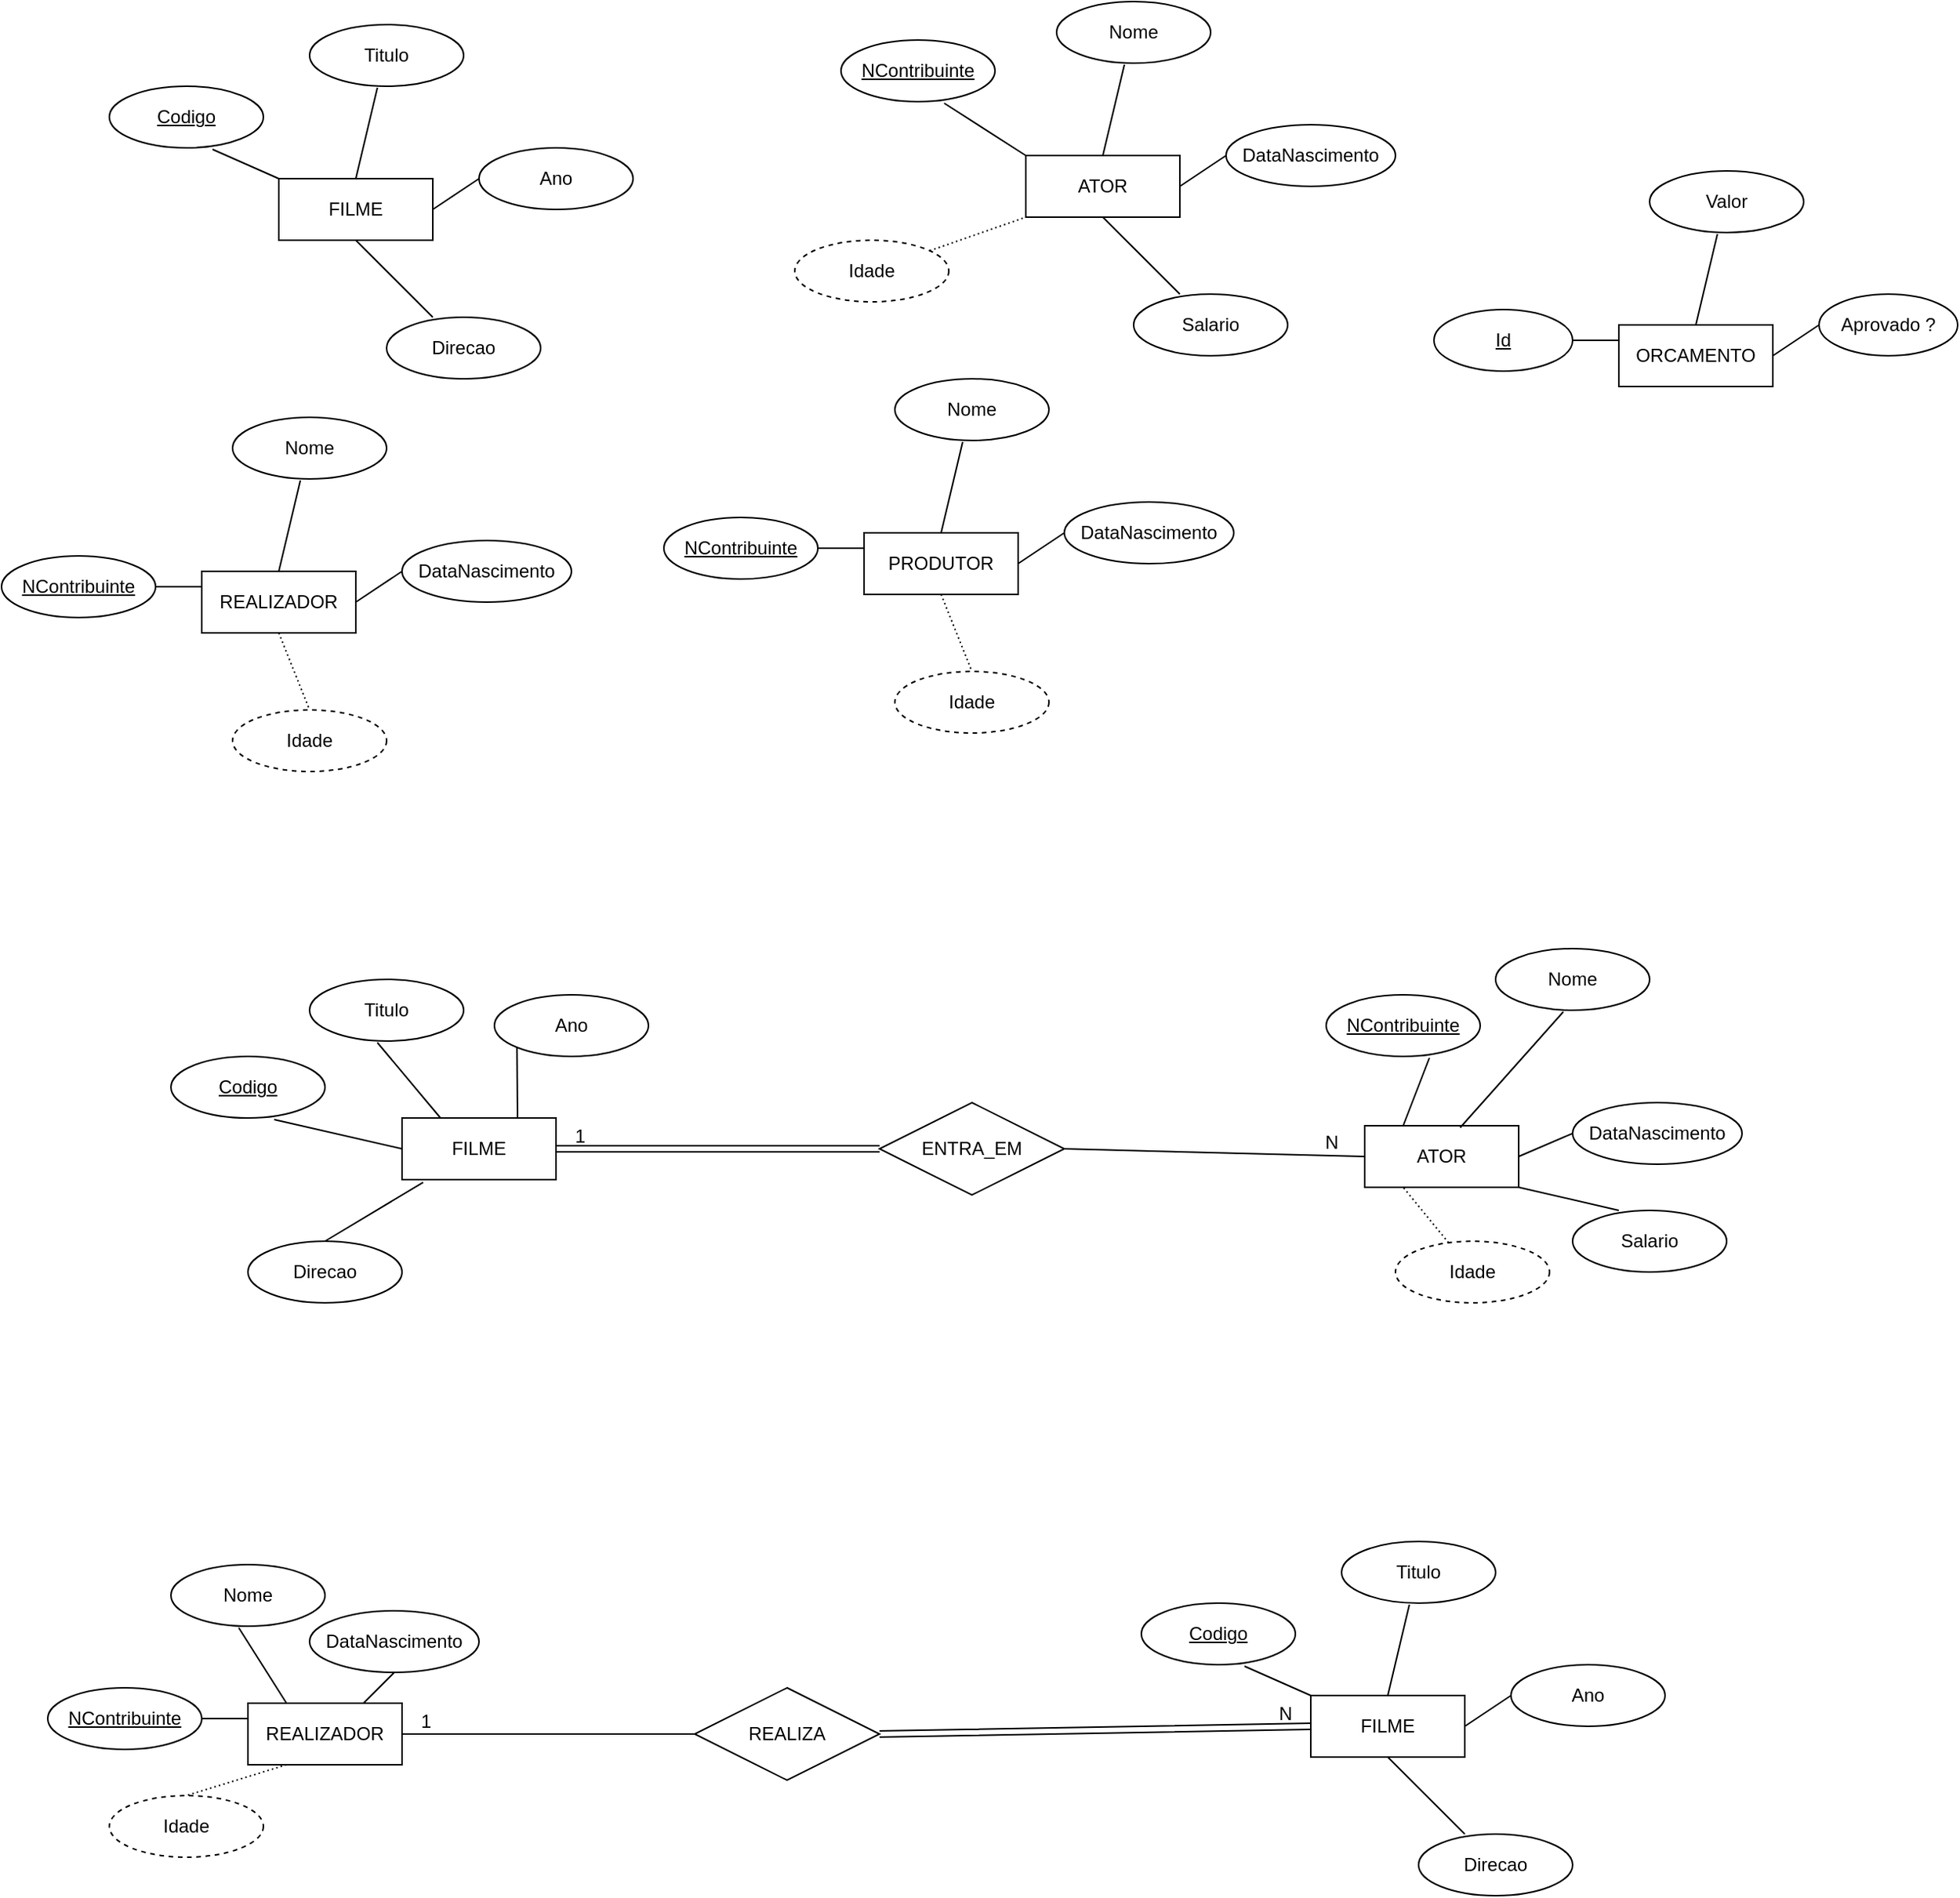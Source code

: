 <mxfile version="24.7.17">
  <diagram name="Página-1" id="Zy3ypAEwutqIXNviKDJ9">
    <mxGraphModel dx="1381" dy="853" grid="1" gridSize="10" guides="1" tooltips="1" connect="1" arrows="1" fold="1" page="1" pageScale="1" pageWidth="2339" pageHeight="3300" math="0" shadow="0">
      <root>
        <mxCell id="0" />
        <mxCell id="1" parent="0" />
        <mxCell id="h9_s0LnQ5q5esMZgo8oQ-1" value="FILME" style="whiteSpace=wrap;html=1;align=center;" vertex="1" parent="1">
          <mxGeometry x="190" y="120" width="100" height="40" as="geometry" />
        </mxCell>
        <mxCell id="h9_s0LnQ5q5esMZgo8oQ-2" value="Titulo" style="ellipse;whiteSpace=wrap;html=1;align=center;" vertex="1" parent="1">
          <mxGeometry x="210" y="20" width="100" height="40" as="geometry" />
        </mxCell>
        <mxCell id="h9_s0LnQ5q5esMZgo8oQ-3" value="Ano" style="ellipse;whiteSpace=wrap;html=1;align=center;" vertex="1" parent="1">
          <mxGeometry x="320" y="100" width="100" height="40" as="geometry" />
        </mxCell>
        <mxCell id="h9_s0LnQ5q5esMZgo8oQ-4" value="Direcao" style="ellipse;whiteSpace=wrap;html=1;align=center;" vertex="1" parent="1">
          <mxGeometry x="260" y="210" width="100" height="40" as="geometry" />
        </mxCell>
        <mxCell id="h9_s0LnQ5q5esMZgo8oQ-5" value="Codigo" style="ellipse;whiteSpace=wrap;html=1;align=center;fontStyle=4;" vertex="1" parent="1">
          <mxGeometry x="80" y="60" width="100" height="40" as="geometry" />
        </mxCell>
        <mxCell id="h9_s0LnQ5q5esMZgo8oQ-6" value="" style="endArrow=none;html=1;rounded=0;exitX=0.67;exitY=1.025;exitDx=0;exitDy=0;exitPerimeter=0;entryX=0;entryY=0;entryDx=0;entryDy=0;" edge="1" parent="1" source="h9_s0LnQ5q5esMZgo8oQ-5" target="h9_s0LnQ5q5esMZgo8oQ-1">
          <mxGeometry relative="1" as="geometry">
            <mxPoint x="160" y="140" as="sourcePoint" />
            <mxPoint x="320" y="140" as="targetPoint" />
          </mxGeometry>
        </mxCell>
        <mxCell id="h9_s0LnQ5q5esMZgo8oQ-7" value="" style="endArrow=none;html=1;rounded=0;exitX=0.5;exitY=0;exitDx=0;exitDy=0;entryX=0.44;entryY=1.025;entryDx=0;entryDy=0;entryPerimeter=0;" edge="1" parent="1" source="h9_s0LnQ5q5esMZgo8oQ-1" target="h9_s0LnQ5q5esMZgo8oQ-2">
          <mxGeometry relative="1" as="geometry">
            <mxPoint x="127" y="91" as="sourcePoint" />
            <mxPoint x="200" y="130" as="targetPoint" />
          </mxGeometry>
        </mxCell>
        <mxCell id="h9_s0LnQ5q5esMZgo8oQ-8" value="" style="endArrow=none;html=1;rounded=0;exitX=1;exitY=0.5;exitDx=0;exitDy=0;entryX=0;entryY=0.5;entryDx=0;entryDy=0;" edge="1" parent="1" source="h9_s0LnQ5q5esMZgo8oQ-1" target="h9_s0LnQ5q5esMZgo8oQ-3">
          <mxGeometry relative="1" as="geometry">
            <mxPoint x="137" y="101" as="sourcePoint" />
            <mxPoint x="210" y="140" as="targetPoint" />
          </mxGeometry>
        </mxCell>
        <mxCell id="h9_s0LnQ5q5esMZgo8oQ-9" value="" style="endArrow=none;html=1;rounded=0;exitX=0.5;exitY=1;exitDx=0;exitDy=0;entryX=0.3;entryY=0;entryDx=0;entryDy=0;entryPerimeter=0;" edge="1" parent="1" source="h9_s0LnQ5q5esMZgo8oQ-1" target="h9_s0LnQ5q5esMZgo8oQ-4">
          <mxGeometry relative="1" as="geometry">
            <mxPoint x="147" y="111" as="sourcePoint" />
            <mxPoint x="220" y="150" as="targetPoint" />
          </mxGeometry>
        </mxCell>
        <mxCell id="h9_s0LnQ5q5esMZgo8oQ-10" value="ATOR" style="whiteSpace=wrap;html=1;align=center;" vertex="1" parent="1">
          <mxGeometry x="675" y="105" width="100" height="40" as="geometry" />
        </mxCell>
        <mxCell id="h9_s0LnQ5q5esMZgo8oQ-11" value="Nome" style="ellipse;whiteSpace=wrap;html=1;align=center;" vertex="1" parent="1">
          <mxGeometry x="695" y="5" width="100" height="40" as="geometry" />
        </mxCell>
        <mxCell id="h9_s0LnQ5q5esMZgo8oQ-12" value="DataNascimento" style="ellipse;whiteSpace=wrap;html=1;align=center;" vertex="1" parent="1">
          <mxGeometry x="805" y="85" width="110" height="40" as="geometry" />
        </mxCell>
        <mxCell id="h9_s0LnQ5q5esMZgo8oQ-13" value="Salario" style="ellipse;whiteSpace=wrap;html=1;align=center;" vertex="1" parent="1">
          <mxGeometry x="745" y="195" width="100" height="40" as="geometry" />
        </mxCell>
        <mxCell id="h9_s0LnQ5q5esMZgo8oQ-14" value="NContribuinte" style="ellipse;whiteSpace=wrap;html=1;align=center;fontStyle=4;" vertex="1" parent="1">
          <mxGeometry x="555" y="30" width="100" height="40" as="geometry" />
        </mxCell>
        <mxCell id="h9_s0LnQ5q5esMZgo8oQ-15" value="" style="endArrow=none;html=1;rounded=0;exitX=0.67;exitY=1.025;exitDx=0;exitDy=0;exitPerimeter=0;entryX=0;entryY=0;entryDx=0;entryDy=0;" edge="1" parent="1" source="h9_s0LnQ5q5esMZgo8oQ-14" target="h9_s0LnQ5q5esMZgo8oQ-10">
          <mxGeometry relative="1" as="geometry">
            <mxPoint x="645" y="125" as="sourcePoint" />
            <mxPoint x="805" y="125" as="targetPoint" />
          </mxGeometry>
        </mxCell>
        <mxCell id="h9_s0LnQ5q5esMZgo8oQ-16" value="" style="endArrow=none;html=1;rounded=0;exitX=0.5;exitY=0;exitDx=0;exitDy=0;entryX=0.44;entryY=1.025;entryDx=0;entryDy=0;entryPerimeter=0;" edge="1" parent="1" source="h9_s0LnQ5q5esMZgo8oQ-10" target="h9_s0LnQ5q5esMZgo8oQ-11">
          <mxGeometry relative="1" as="geometry">
            <mxPoint x="612" y="76" as="sourcePoint" />
            <mxPoint x="685" y="115" as="targetPoint" />
          </mxGeometry>
        </mxCell>
        <mxCell id="h9_s0LnQ5q5esMZgo8oQ-17" value="" style="endArrow=none;html=1;rounded=0;exitX=1;exitY=0.5;exitDx=0;exitDy=0;entryX=0;entryY=0.5;entryDx=0;entryDy=0;" edge="1" parent="1" source="h9_s0LnQ5q5esMZgo8oQ-10" target="h9_s0LnQ5q5esMZgo8oQ-12">
          <mxGeometry relative="1" as="geometry">
            <mxPoint x="622" y="86" as="sourcePoint" />
            <mxPoint x="695" y="125" as="targetPoint" />
          </mxGeometry>
        </mxCell>
        <mxCell id="h9_s0LnQ5q5esMZgo8oQ-18" value="" style="endArrow=none;html=1;rounded=0;exitX=0.5;exitY=1;exitDx=0;exitDy=0;entryX=0.3;entryY=0;entryDx=0;entryDy=0;entryPerimeter=0;" edge="1" parent="1" source="h9_s0LnQ5q5esMZgo8oQ-10" target="h9_s0LnQ5q5esMZgo8oQ-13">
          <mxGeometry relative="1" as="geometry">
            <mxPoint x="632" y="96" as="sourcePoint" />
            <mxPoint x="705" y="135" as="targetPoint" />
          </mxGeometry>
        </mxCell>
        <mxCell id="h9_s0LnQ5q5esMZgo8oQ-19" value="Idade" style="ellipse;whiteSpace=wrap;html=1;align=center;dashed=1;" vertex="1" parent="1">
          <mxGeometry x="525" y="160" width="100" height="40" as="geometry" />
        </mxCell>
        <mxCell id="h9_s0LnQ5q5esMZgo8oQ-20" value="" style="endArrow=none;html=1;rounded=0;dashed=1;dashPattern=1 2;entryX=0;entryY=1;entryDx=0;entryDy=0;" edge="1" parent="1" source="h9_s0LnQ5q5esMZgo8oQ-19" target="h9_s0LnQ5q5esMZgo8oQ-10">
          <mxGeometry relative="1" as="geometry">
            <mxPoint x="425" y="350" as="sourcePoint" />
            <mxPoint x="585" y="350" as="targetPoint" />
          </mxGeometry>
        </mxCell>
        <mxCell id="h9_s0LnQ5q5esMZgo8oQ-22" value="REALIZADOR" style="whiteSpace=wrap;html=1;align=center;" vertex="1" parent="1">
          <mxGeometry x="140" y="375" width="100" height="40" as="geometry" />
        </mxCell>
        <mxCell id="h9_s0LnQ5q5esMZgo8oQ-23" value="Nome" style="ellipse;whiteSpace=wrap;html=1;align=center;" vertex="1" parent="1">
          <mxGeometry x="160" y="275" width="100" height="40" as="geometry" />
        </mxCell>
        <mxCell id="h9_s0LnQ5q5esMZgo8oQ-24" value="DataNascimento" style="ellipse;whiteSpace=wrap;html=1;align=center;" vertex="1" parent="1">
          <mxGeometry x="270" y="355" width="110" height="40" as="geometry" />
        </mxCell>
        <mxCell id="h9_s0LnQ5q5esMZgo8oQ-26" value="NContribuinte" style="ellipse;whiteSpace=wrap;html=1;align=center;fontStyle=4;" vertex="1" parent="1">
          <mxGeometry x="10" y="365" width="100" height="40" as="geometry" />
        </mxCell>
        <mxCell id="h9_s0LnQ5q5esMZgo8oQ-27" value="" style="endArrow=none;html=1;rounded=0;exitX=1;exitY=0.5;exitDx=0;exitDy=0;entryX=0;entryY=0.25;entryDx=0;entryDy=0;" edge="1" parent="1" source="h9_s0LnQ5q5esMZgo8oQ-26" target="h9_s0LnQ5q5esMZgo8oQ-22">
          <mxGeometry relative="1" as="geometry">
            <mxPoint x="110" y="395" as="sourcePoint" />
            <mxPoint x="270" y="395" as="targetPoint" />
          </mxGeometry>
        </mxCell>
        <mxCell id="h9_s0LnQ5q5esMZgo8oQ-28" value="" style="endArrow=none;html=1;rounded=0;exitX=0.5;exitY=0;exitDx=0;exitDy=0;entryX=0.44;entryY=1.025;entryDx=0;entryDy=0;entryPerimeter=0;" edge="1" parent="1" source="h9_s0LnQ5q5esMZgo8oQ-22" target="h9_s0LnQ5q5esMZgo8oQ-23">
          <mxGeometry relative="1" as="geometry">
            <mxPoint x="77" y="346" as="sourcePoint" />
            <mxPoint x="150" y="385" as="targetPoint" />
          </mxGeometry>
        </mxCell>
        <mxCell id="h9_s0LnQ5q5esMZgo8oQ-29" value="" style="endArrow=none;html=1;rounded=0;exitX=1;exitY=0.5;exitDx=0;exitDy=0;entryX=0;entryY=0.5;entryDx=0;entryDy=0;" edge="1" parent="1" source="h9_s0LnQ5q5esMZgo8oQ-22" target="h9_s0LnQ5q5esMZgo8oQ-24">
          <mxGeometry relative="1" as="geometry">
            <mxPoint x="87" y="356" as="sourcePoint" />
            <mxPoint x="160" y="395" as="targetPoint" />
          </mxGeometry>
        </mxCell>
        <mxCell id="h9_s0LnQ5q5esMZgo8oQ-31" value="Idade" style="ellipse;whiteSpace=wrap;html=1;align=center;dashed=1;" vertex="1" parent="1">
          <mxGeometry x="160" y="465" width="100" height="40" as="geometry" />
        </mxCell>
        <mxCell id="h9_s0LnQ5q5esMZgo8oQ-32" value="" style="endArrow=none;html=1;rounded=0;dashed=1;dashPattern=1 2;entryX=0.5;entryY=0;entryDx=0;entryDy=0;exitX=0.5;exitY=1;exitDx=0;exitDy=0;" edge="1" parent="1" source="h9_s0LnQ5q5esMZgo8oQ-22" target="h9_s0LnQ5q5esMZgo8oQ-31">
          <mxGeometry relative="1" as="geometry">
            <mxPoint x="480" y="335" as="sourcePoint" />
            <mxPoint x="640" y="335" as="targetPoint" />
          </mxGeometry>
        </mxCell>
        <mxCell id="h9_s0LnQ5q5esMZgo8oQ-34" value="PRODUTOR" style="whiteSpace=wrap;html=1;align=center;" vertex="1" parent="1">
          <mxGeometry x="570" y="350" width="100" height="40" as="geometry" />
        </mxCell>
        <mxCell id="h9_s0LnQ5q5esMZgo8oQ-35" value="Nome" style="ellipse;whiteSpace=wrap;html=1;align=center;" vertex="1" parent="1">
          <mxGeometry x="590" y="250" width="100" height="40" as="geometry" />
        </mxCell>
        <mxCell id="h9_s0LnQ5q5esMZgo8oQ-36" value="DataNascimento" style="ellipse;whiteSpace=wrap;html=1;align=center;" vertex="1" parent="1">
          <mxGeometry x="700" y="330" width="110" height="40" as="geometry" />
        </mxCell>
        <mxCell id="h9_s0LnQ5q5esMZgo8oQ-37" value="NContribuinte" style="ellipse;whiteSpace=wrap;html=1;align=center;fontStyle=4;" vertex="1" parent="1">
          <mxGeometry x="440" y="340" width="100" height="40" as="geometry" />
        </mxCell>
        <mxCell id="h9_s0LnQ5q5esMZgo8oQ-38" value="" style="endArrow=none;html=1;rounded=0;exitX=1;exitY=0.5;exitDx=0;exitDy=0;entryX=0;entryY=0.25;entryDx=0;entryDy=0;" edge="1" parent="1" source="h9_s0LnQ5q5esMZgo8oQ-37" target="h9_s0LnQ5q5esMZgo8oQ-34">
          <mxGeometry relative="1" as="geometry">
            <mxPoint x="540" y="370" as="sourcePoint" />
            <mxPoint x="700" y="370" as="targetPoint" />
          </mxGeometry>
        </mxCell>
        <mxCell id="h9_s0LnQ5q5esMZgo8oQ-39" value="" style="endArrow=none;html=1;rounded=0;exitX=0.5;exitY=0;exitDx=0;exitDy=0;entryX=0.44;entryY=1.025;entryDx=0;entryDy=0;entryPerimeter=0;" edge="1" parent="1" source="h9_s0LnQ5q5esMZgo8oQ-34" target="h9_s0LnQ5q5esMZgo8oQ-35">
          <mxGeometry relative="1" as="geometry">
            <mxPoint x="507" y="321" as="sourcePoint" />
            <mxPoint x="580" y="360" as="targetPoint" />
          </mxGeometry>
        </mxCell>
        <mxCell id="h9_s0LnQ5q5esMZgo8oQ-40" value="" style="endArrow=none;html=1;rounded=0;exitX=1;exitY=0.5;exitDx=0;exitDy=0;entryX=0;entryY=0.5;entryDx=0;entryDy=0;" edge="1" parent="1" source="h9_s0LnQ5q5esMZgo8oQ-34" target="h9_s0LnQ5q5esMZgo8oQ-36">
          <mxGeometry relative="1" as="geometry">
            <mxPoint x="517" y="331" as="sourcePoint" />
            <mxPoint x="590" y="370" as="targetPoint" />
          </mxGeometry>
        </mxCell>
        <mxCell id="h9_s0LnQ5q5esMZgo8oQ-41" value="Idade" style="ellipse;whiteSpace=wrap;html=1;align=center;dashed=1;" vertex="1" parent="1">
          <mxGeometry x="590" y="440" width="100" height="40" as="geometry" />
        </mxCell>
        <mxCell id="h9_s0LnQ5q5esMZgo8oQ-42" value="" style="endArrow=none;html=1;rounded=0;dashed=1;dashPattern=1 2;entryX=0.5;entryY=0;entryDx=0;entryDy=0;exitX=0.5;exitY=1;exitDx=0;exitDy=0;" edge="1" parent="1" source="h9_s0LnQ5q5esMZgo8oQ-34" target="h9_s0LnQ5q5esMZgo8oQ-41">
          <mxGeometry relative="1" as="geometry">
            <mxPoint x="910" y="310" as="sourcePoint" />
            <mxPoint x="1070" y="310" as="targetPoint" />
          </mxGeometry>
        </mxCell>
        <mxCell id="h9_s0LnQ5q5esMZgo8oQ-43" value="ORCAMENTO" style="whiteSpace=wrap;html=1;align=center;" vertex="1" parent="1">
          <mxGeometry x="1060" y="215" width="100" height="40" as="geometry" />
        </mxCell>
        <mxCell id="h9_s0LnQ5q5esMZgo8oQ-44" value="Valor" style="ellipse;whiteSpace=wrap;html=1;align=center;" vertex="1" parent="1">
          <mxGeometry x="1080" y="115" width="100" height="40" as="geometry" />
        </mxCell>
        <mxCell id="h9_s0LnQ5q5esMZgo8oQ-45" value="Aprovado ?" style="ellipse;whiteSpace=wrap;html=1;align=center;" vertex="1" parent="1">
          <mxGeometry x="1190" y="195" width="90" height="40" as="geometry" />
        </mxCell>
        <mxCell id="h9_s0LnQ5q5esMZgo8oQ-46" value="Id" style="ellipse;whiteSpace=wrap;html=1;align=center;fontStyle=4;" vertex="1" parent="1">
          <mxGeometry x="940" y="205" width="90" height="40" as="geometry" />
        </mxCell>
        <mxCell id="h9_s0LnQ5q5esMZgo8oQ-47" value="" style="endArrow=none;html=1;rounded=0;exitX=1;exitY=0.5;exitDx=0;exitDy=0;entryX=0;entryY=0.25;entryDx=0;entryDy=0;" edge="1" parent="1" source="h9_s0LnQ5q5esMZgo8oQ-46" target="h9_s0LnQ5q5esMZgo8oQ-43">
          <mxGeometry relative="1" as="geometry">
            <mxPoint x="1030" y="235" as="sourcePoint" />
            <mxPoint x="1190" y="235" as="targetPoint" />
          </mxGeometry>
        </mxCell>
        <mxCell id="h9_s0LnQ5q5esMZgo8oQ-48" value="" style="endArrow=none;html=1;rounded=0;exitX=0.5;exitY=0;exitDx=0;exitDy=0;entryX=0.44;entryY=1.025;entryDx=0;entryDy=0;entryPerimeter=0;" edge="1" parent="1" source="h9_s0LnQ5q5esMZgo8oQ-43" target="h9_s0LnQ5q5esMZgo8oQ-44">
          <mxGeometry relative="1" as="geometry">
            <mxPoint x="997" y="186" as="sourcePoint" />
            <mxPoint x="1070" y="225" as="targetPoint" />
          </mxGeometry>
        </mxCell>
        <mxCell id="h9_s0LnQ5q5esMZgo8oQ-49" value="" style="endArrow=none;html=1;rounded=0;exitX=1;exitY=0.5;exitDx=0;exitDy=0;entryX=0;entryY=0.5;entryDx=0;entryDy=0;" edge="1" parent="1" source="h9_s0LnQ5q5esMZgo8oQ-43" target="h9_s0LnQ5q5esMZgo8oQ-45">
          <mxGeometry relative="1" as="geometry">
            <mxPoint x="1007" y="196" as="sourcePoint" />
            <mxPoint x="1080" y="235" as="targetPoint" />
          </mxGeometry>
        </mxCell>
        <mxCell id="h9_s0LnQ5q5esMZgo8oQ-52" value="ENTRA_EM" style="shape=rhombus;perimeter=rhombusPerimeter;whiteSpace=wrap;html=1;align=center;" vertex="1" parent="1">
          <mxGeometry x="580" y="720" width="120" height="60" as="geometry" />
        </mxCell>
        <mxCell id="h9_s0LnQ5q5esMZgo8oQ-53" value="FILME" style="whiteSpace=wrap;html=1;align=center;" vertex="1" parent="1">
          <mxGeometry x="270" y="730" width="100" height="40" as="geometry" />
        </mxCell>
        <mxCell id="h9_s0LnQ5q5esMZgo8oQ-54" value="Titulo" style="ellipse;whiteSpace=wrap;html=1;align=center;" vertex="1" parent="1">
          <mxGeometry x="210" y="640" width="100" height="40" as="geometry" />
        </mxCell>
        <mxCell id="h9_s0LnQ5q5esMZgo8oQ-55" value="Ano" style="ellipse;whiteSpace=wrap;html=1;align=center;" vertex="1" parent="1">
          <mxGeometry x="330" y="650" width="100" height="40" as="geometry" />
        </mxCell>
        <mxCell id="h9_s0LnQ5q5esMZgo8oQ-56" value="Direcao" style="ellipse;whiteSpace=wrap;html=1;align=center;" vertex="1" parent="1">
          <mxGeometry x="170" y="810" width="100" height="40" as="geometry" />
        </mxCell>
        <mxCell id="h9_s0LnQ5q5esMZgo8oQ-57" value="Codigo" style="ellipse;whiteSpace=wrap;html=1;align=center;fontStyle=4;" vertex="1" parent="1">
          <mxGeometry x="120" y="690" width="100" height="40" as="geometry" />
        </mxCell>
        <mxCell id="h9_s0LnQ5q5esMZgo8oQ-58" value="" style="endArrow=none;html=1;rounded=0;exitX=0.67;exitY=1.025;exitDx=0;exitDy=0;exitPerimeter=0;entryX=0;entryY=0.5;entryDx=0;entryDy=0;" edge="1" parent="1" source="h9_s0LnQ5q5esMZgo8oQ-57" target="h9_s0LnQ5q5esMZgo8oQ-53">
          <mxGeometry relative="1" as="geometry">
            <mxPoint x="240" y="750" as="sourcePoint" />
            <mxPoint x="400" y="750" as="targetPoint" />
          </mxGeometry>
        </mxCell>
        <mxCell id="h9_s0LnQ5q5esMZgo8oQ-59" value="" style="endArrow=none;html=1;rounded=0;exitX=0.25;exitY=0;exitDx=0;exitDy=0;entryX=0.44;entryY=1.025;entryDx=0;entryDy=0;entryPerimeter=0;" edge="1" parent="1" source="h9_s0LnQ5q5esMZgo8oQ-53" target="h9_s0LnQ5q5esMZgo8oQ-54">
          <mxGeometry relative="1" as="geometry">
            <mxPoint x="207" y="701" as="sourcePoint" />
            <mxPoint x="280" y="740" as="targetPoint" />
          </mxGeometry>
        </mxCell>
        <mxCell id="h9_s0LnQ5q5esMZgo8oQ-60" value="" style="endArrow=none;html=1;rounded=0;exitX=0.75;exitY=0;exitDx=0;exitDy=0;entryX=0;entryY=1;entryDx=0;entryDy=0;" edge="1" parent="1" source="h9_s0LnQ5q5esMZgo8oQ-53" target="h9_s0LnQ5q5esMZgo8oQ-55">
          <mxGeometry relative="1" as="geometry">
            <mxPoint x="217" y="711" as="sourcePoint" />
            <mxPoint x="290" y="750" as="targetPoint" />
          </mxGeometry>
        </mxCell>
        <mxCell id="h9_s0LnQ5q5esMZgo8oQ-61" value="" style="endArrow=none;html=1;rounded=0;exitX=0.137;exitY=1.045;exitDx=0;exitDy=0;entryX=0.5;entryY=0;entryDx=0;entryDy=0;exitPerimeter=0;" edge="1" parent="1" source="h9_s0LnQ5q5esMZgo8oQ-53" target="h9_s0LnQ5q5esMZgo8oQ-56">
          <mxGeometry relative="1" as="geometry">
            <mxPoint x="227" y="721" as="sourcePoint" />
            <mxPoint x="300" y="760" as="targetPoint" />
          </mxGeometry>
        </mxCell>
        <mxCell id="h9_s0LnQ5q5esMZgo8oQ-62" value="ATOR" style="whiteSpace=wrap;html=1;align=center;" vertex="1" parent="1">
          <mxGeometry x="895" y="735" width="100" height="40" as="geometry" />
        </mxCell>
        <mxCell id="h9_s0LnQ5q5esMZgo8oQ-63" value="Nome" style="ellipse;whiteSpace=wrap;html=1;align=center;" vertex="1" parent="1">
          <mxGeometry x="980" y="620" width="100" height="40" as="geometry" />
        </mxCell>
        <mxCell id="h9_s0LnQ5q5esMZgo8oQ-64" value="DataNascimento" style="ellipse;whiteSpace=wrap;html=1;align=center;" vertex="1" parent="1">
          <mxGeometry x="1030" y="720" width="110" height="40" as="geometry" />
        </mxCell>
        <mxCell id="h9_s0LnQ5q5esMZgo8oQ-65" value="Salario" style="ellipse;whiteSpace=wrap;html=1;align=center;" vertex="1" parent="1">
          <mxGeometry x="1030" y="790" width="100" height="40" as="geometry" />
        </mxCell>
        <mxCell id="h9_s0LnQ5q5esMZgo8oQ-66" value="NContribuinte" style="ellipse;whiteSpace=wrap;html=1;align=center;fontStyle=4;" vertex="1" parent="1">
          <mxGeometry x="870" y="650" width="100" height="40" as="geometry" />
        </mxCell>
        <mxCell id="h9_s0LnQ5q5esMZgo8oQ-67" value="" style="endArrow=none;html=1;rounded=0;exitX=0.67;exitY=1.025;exitDx=0;exitDy=0;exitPerimeter=0;entryX=0.25;entryY=0;entryDx=0;entryDy=0;" edge="1" parent="1" source="h9_s0LnQ5q5esMZgo8oQ-66" target="h9_s0LnQ5q5esMZgo8oQ-62">
          <mxGeometry relative="1" as="geometry">
            <mxPoint x="865" y="755" as="sourcePoint" />
            <mxPoint x="1025" y="755" as="targetPoint" />
          </mxGeometry>
        </mxCell>
        <mxCell id="h9_s0LnQ5q5esMZgo8oQ-68" value="" style="endArrow=none;html=1;rounded=0;entryX=0.44;entryY=1.025;entryDx=0;entryDy=0;entryPerimeter=0;exitX=0.62;exitY=0.031;exitDx=0;exitDy=0;exitPerimeter=0;" edge="1" parent="1" source="h9_s0LnQ5q5esMZgo8oQ-62" target="h9_s0LnQ5q5esMZgo8oQ-63">
          <mxGeometry relative="1" as="geometry">
            <mxPoint x="970" y="730" as="sourcePoint" />
            <mxPoint x="905" y="745" as="targetPoint" />
          </mxGeometry>
        </mxCell>
        <mxCell id="h9_s0LnQ5q5esMZgo8oQ-69" value="" style="endArrow=none;html=1;rounded=0;exitX=1;exitY=0.5;exitDx=0;exitDy=0;entryX=0;entryY=0.5;entryDx=0;entryDy=0;" edge="1" parent="1" source="h9_s0LnQ5q5esMZgo8oQ-62" target="h9_s0LnQ5q5esMZgo8oQ-64">
          <mxGeometry relative="1" as="geometry">
            <mxPoint x="842" y="716" as="sourcePoint" />
            <mxPoint x="915" y="755" as="targetPoint" />
          </mxGeometry>
        </mxCell>
        <mxCell id="h9_s0LnQ5q5esMZgo8oQ-70" value="" style="endArrow=none;html=1;rounded=0;exitX=1;exitY=1;exitDx=0;exitDy=0;entryX=0.3;entryY=0;entryDx=0;entryDy=0;entryPerimeter=0;" edge="1" parent="1" source="h9_s0LnQ5q5esMZgo8oQ-62" target="h9_s0LnQ5q5esMZgo8oQ-65">
          <mxGeometry relative="1" as="geometry">
            <mxPoint x="852" y="726" as="sourcePoint" />
            <mxPoint x="925" y="765" as="targetPoint" />
          </mxGeometry>
        </mxCell>
        <mxCell id="h9_s0LnQ5q5esMZgo8oQ-71" value="Idade" style="ellipse;whiteSpace=wrap;html=1;align=center;dashed=1;" vertex="1" parent="1">
          <mxGeometry x="915" y="810" width="100" height="40" as="geometry" />
        </mxCell>
        <mxCell id="h9_s0LnQ5q5esMZgo8oQ-72" value="" style="endArrow=none;html=1;rounded=0;dashed=1;dashPattern=1 2;entryX=0.25;entryY=1;entryDx=0;entryDy=0;" edge="1" parent="1" source="h9_s0LnQ5q5esMZgo8oQ-71" target="h9_s0LnQ5q5esMZgo8oQ-62">
          <mxGeometry relative="1" as="geometry">
            <mxPoint x="645" y="980" as="sourcePoint" />
            <mxPoint x="805" y="980" as="targetPoint" />
          </mxGeometry>
        </mxCell>
        <mxCell id="h9_s0LnQ5q5esMZgo8oQ-78" value="" style="shape=link;html=1;rounded=0;exitX=1;exitY=0.5;exitDx=0;exitDy=0;entryX=0;entryY=0.5;entryDx=0;entryDy=0;" edge="1" parent="1" source="h9_s0LnQ5q5esMZgo8oQ-53" target="h9_s0LnQ5q5esMZgo8oQ-52">
          <mxGeometry relative="1" as="geometry">
            <mxPoint x="610" y="740" as="sourcePoint" />
            <mxPoint x="770" y="740" as="targetPoint" />
          </mxGeometry>
        </mxCell>
        <mxCell id="h9_s0LnQ5q5esMZgo8oQ-79" value="1" style="resizable=0;html=1;whiteSpace=wrap;align=right;verticalAlign=bottom;" connectable="0" vertex="1" parent="h9_s0LnQ5q5esMZgo8oQ-78">
          <mxGeometry x="1" relative="1" as="geometry">
            <mxPoint x="-190" as="offset" />
          </mxGeometry>
        </mxCell>
        <mxCell id="h9_s0LnQ5q5esMZgo8oQ-80" value="" style="endArrow=none;html=1;rounded=0;entryX=0;entryY=0.5;entryDx=0;entryDy=0;exitX=1;exitY=0.5;exitDx=0;exitDy=0;" edge="1" parent="1" source="h9_s0LnQ5q5esMZgo8oQ-52" target="h9_s0LnQ5q5esMZgo8oQ-62">
          <mxGeometry relative="1" as="geometry">
            <mxPoint x="610" y="740" as="sourcePoint" />
            <mxPoint x="770" y="740" as="targetPoint" />
          </mxGeometry>
        </mxCell>
        <mxCell id="h9_s0LnQ5q5esMZgo8oQ-81" value="N" style="resizable=0;html=1;whiteSpace=wrap;align=right;verticalAlign=bottom;" connectable="0" vertex="1" parent="h9_s0LnQ5q5esMZgo8oQ-80">
          <mxGeometry x="1" relative="1" as="geometry">
            <mxPoint x="-15" as="offset" />
          </mxGeometry>
        </mxCell>
        <mxCell id="h9_s0LnQ5q5esMZgo8oQ-82" value="REALIZADOR" style="whiteSpace=wrap;html=1;align=center;" vertex="1" parent="1">
          <mxGeometry x="170" y="1110" width="100" height="40" as="geometry" />
        </mxCell>
        <mxCell id="h9_s0LnQ5q5esMZgo8oQ-83" value="Nome" style="ellipse;whiteSpace=wrap;html=1;align=center;" vertex="1" parent="1">
          <mxGeometry x="120" y="1020" width="100" height="40" as="geometry" />
        </mxCell>
        <mxCell id="h9_s0LnQ5q5esMZgo8oQ-84" value="DataNascimento" style="ellipse;whiteSpace=wrap;html=1;align=center;" vertex="1" parent="1">
          <mxGeometry x="210" y="1050" width="110" height="40" as="geometry" />
        </mxCell>
        <mxCell id="h9_s0LnQ5q5esMZgo8oQ-85" value="NContribuinte" style="ellipse;whiteSpace=wrap;html=1;align=center;fontStyle=4;" vertex="1" parent="1">
          <mxGeometry x="40" y="1100" width="100" height="40" as="geometry" />
        </mxCell>
        <mxCell id="h9_s0LnQ5q5esMZgo8oQ-86" value="" style="endArrow=none;html=1;rounded=0;exitX=1;exitY=0.5;exitDx=0;exitDy=0;entryX=0;entryY=0.25;entryDx=0;entryDy=0;" edge="1" parent="1" source="h9_s0LnQ5q5esMZgo8oQ-85" target="h9_s0LnQ5q5esMZgo8oQ-82">
          <mxGeometry relative="1" as="geometry">
            <mxPoint x="140" y="1130" as="sourcePoint" />
            <mxPoint x="300" y="1130" as="targetPoint" />
          </mxGeometry>
        </mxCell>
        <mxCell id="h9_s0LnQ5q5esMZgo8oQ-87" value="" style="endArrow=none;html=1;rounded=0;exitX=0.25;exitY=0;exitDx=0;exitDy=0;entryX=0.44;entryY=1.025;entryDx=0;entryDy=0;entryPerimeter=0;" edge="1" parent="1" source="h9_s0LnQ5q5esMZgo8oQ-82" target="h9_s0LnQ5q5esMZgo8oQ-83">
          <mxGeometry relative="1" as="geometry">
            <mxPoint x="107" y="1081" as="sourcePoint" />
            <mxPoint x="180" y="1120" as="targetPoint" />
          </mxGeometry>
        </mxCell>
        <mxCell id="h9_s0LnQ5q5esMZgo8oQ-88" value="" style="endArrow=none;html=1;rounded=0;exitX=0.75;exitY=0;exitDx=0;exitDy=0;entryX=0.5;entryY=1;entryDx=0;entryDy=0;" edge="1" parent="1" source="h9_s0LnQ5q5esMZgo8oQ-82" target="h9_s0LnQ5q5esMZgo8oQ-84">
          <mxGeometry relative="1" as="geometry">
            <mxPoint x="117" y="1091" as="sourcePoint" />
            <mxPoint x="190" y="1130" as="targetPoint" />
          </mxGeometry>
        </mxCell>
        <mxCell id="h9_s0LnQ5q5esMZgo8oQ-89" value="Idade" style="ellipse;whiteSpace=wrap;html=1;align=center;dashed=1;" vertex="1" parent="1">
          <mxGeometry x="80" y="1170" width="100" height="40" as="geometry" />
        </mxCell>
        <mxCell id="h9_s0LnQ5q5esMZgo8oQ-90" value="" style="endArrow=none;html=1;rounded=0;dashed=1;dashPattern=1 2;entryX=0.5;entryY=0;entryDx=0;entryDy=0;exitX=0.25;exitY=1;exitDx=0;exitDy=0;" edge="1" parent="1" source="h9_s0LnQ5q5esMZgo8oQ-82" target="h9_s0LnQ5q5esMZgo8oQ-89">
          <mxGeometry relative="1" as="geometry">
            <mxPoint x="510" y="1070" as="sourcePoint" />
            <mxPoint x="670" y="1070" as="targetPoint" />
          </mxGeometry>
        </mxCell>
        <mxCell id="h9_s0LnQ5q5esMZgo8oQ-91" value="FILME" style="whiteSpace=wrap;html=1;align=center;" vertex="1" parent="1">
          <mxGeometry x="860" y="1105" width="100" height="40" as="geometry" />
        </mxCell>
        <mxCell id="h9_s0LnQ5q5esMZgo8oQ-92" value="Titulo" style="ellipse;whiteSpace=wrap;html=1;align=center;" vertex="1" parent="1">
          <mxGeometry x="880" y="1005" width="100" height="40" as="geometry" />
        </mxCell>
        <mxCell id="h9_s0LnQ5q5esMZgo8oQ-93" value="Ano" style="ellipse;whiteSpace=wrap;html=1;align=center;" vertex="1" parent="1">
          <mxGeometry x="990" y="1085" width="100" height="40" as="geometry" />
        </mxCell>
        <mxCell id="h9_s0LnQ5q5esMZgo8oQ-94" value="Direcao" style="ellipse;whiteSpace=wrap;html=1;align=center;" vertex="1" parent="1">
          <mxGeometry x="930" y="1195" width="100" height="40" as="geometry" />
        </mxCell>
        <mxCell id="h9_s0LnQ5q5esMZgo8oQ-95" value="Codigo" style="ellipse;whiteSpace=wrap;html=1;align=center;fontStyle=4;" vertex="1" parent="1">
          <mxGeometry x="750" y="1045" width="100" height="40" as="geometry" />
        </mxCell>
        <mxCell id="h9_s0LnQ5q5esMZgo8oQ-96" value="" style="endArrow=none;html=1;rounded=0;exitX=0.67;exitY=1.025;exitDx=0;exitDy=0;exitPerimeter=0;entryX=0;entryY=0;entryDx=0;entryDy=0;" edge="1" parent="1" source="h9_s0LnQ5q5esMZgo8oQ-95" target="h9_s0LnQ5q5esMZgo8oQ-91">
          <mxGeometry relative="1" as="geometry">
            <mxPoint x="830" y="1125" as="sourcePoint" />
            <mxPoint x="990" y="1125" as="targetPoint" />
          </mxGeometry>
        </mxCell>
        <mxCell id="h9_s0LnQ5q5esMZgo8oQ-97" value="" style="endArrow=none;html=1;rounded=0;exitX=0.5;exitY=0;exitDx=0;exitDy=0;entryX=0.44;entryY=1.025;entryDx=0;entryDy=0;entryPerimeter=0;" edge="1" parent="1" source="h9_s0LnQ5q5esMZgo8oQ-91" target="h9_s0LnQ5q5esMZgo8oQ-92">
          <mxGeometry relative="1" as="geometry">
            <mxPoint x="797" y="1076" as="sourcePoint" />
            <mxPoint x="870" y="1115" as="targetPoint" />
          </mxGeometry>
        </mxCell>
        <mxCell id="h9_s0LnQ5q5esMZgo8oQ-98" value="" style="endArrow=none;html=1;rounded=0;exitX=1;exitY=0.5;exitDx=0;exitDy=0;entryX=0;entryY=0.5;entryDx=0;entryDy=0;" edge="1" parent="1" source="h9_s0LnQ5q5esMZgo8oQ-91" target="h9_s0LnQ5q5esMZgo8oQ-93">
          <mxGeometry relative="1" as="geometry">
            <mxPoint x="807" y="1086" as="sourcePoint" />
            <mxPoint x="880" y="1125" as="targetPoint" />
          </mxGeometry>
        </mxCell>
        <mxCell id="h9_s0LnQ5q5esMZgo8oQ-99" value="" style="endArrow=none;html=1;rounded=0;exitX=0.5;exitY=1;exitDx=0;exitDy=0;entryX=0.3;entryY=0;entryDx=0;entryDy=0;entryPerimeter=0;" edge="1" parent="1" source="h9_s0LnQ5q5esMZgo8oQ-91" target="h9_s0LnQ5q5esMZgo8oQ-94">
          <mxGeometry relative="1" as="geometry">
            <mxPoint x="817" y="1096" as="sourcePoint" />
            <mxPoint x="890" y="1135" as="targetPoint" />
          </mxGeometry>
        </mxCell>
        <mxCell id="h9_s0LnQ5q5esMZgo8oQ-100" value="REALIZA" style="shape=rhombus;perimeter=rhombusPerimeter;whiteSpace=wrap;html=1;align=center;" vertex="1" parent="1">
          <mxGeometry x="460" y="1100" width="120" height="60" as="geometry" />
        </mxCell>
        <mxCell id="h9_s0LnQ5q5esMZgo8oQ-101" value="" style="endArrow=none;html=1;rounded=0;entryX=0;entryY=0.5;entryDx=0;entryDy=0;exitX=1;exitY=0.5;exitDx=0;exitDy=0;" edge="1" parent="1" source="h9_s0LnQ5q5esMZgo8oQ-82" target="h9_s0LnQ5q5esMZgo8oQ-100">
          <mxGeometry relative="1" as="geometry">
            <mxPoint x="710" y="760" as="sourcePoint" />
            <mxPoint x="905" y="765" as="targetPoint" />
          </mxGeometry>
        </mxCell>
        <mxCell id="h9_s0LnQ5q5esMZgo8oQ-102" value="1" style="resizable=0;html=1;whiteSpace=wrap;align=right;verticalAlign=bottom;" connectable="0" vertex="1" parent="h9_s0LnQ5q5esMZgo8oQ-101">
          <mxGeometry x="1" relative="1" as="geometry">
            <mxPoint x="-170" as="offset" />
          </mxGeometry>
        </mxCell>
        <mxCell id="h9_s0LnQ5q5esMZgo8oQ-103" value="" style="shape=link;html=1;rounded=0;exitX=1;exitY=0.5;exitDx=0;exitDy=0;entryX=0;entryY=0.5;entryDx=0;entryDy=0;" edge="1" parent="1" source="h9_s0LnQ5q5esMZgo8oQ-100" target="h9_s0LnQ5q5esMZgo8oQ-91">
          <mxGeometry relative="1" as="geometry">
            <mxPoint x="380" y="760" as="sourcePoint" />
            <mxPoint x="590" y="760" as="targetPoint" />
          </mxGeometry>
        </mxCell>
        <mxCell id="h9_s0LnQ5q5esMZgo8oQ-104" value="N" style="resizable=0;html=1;whiteSpace=wrap;align=right;verticalAlign=bottom;" connectable="0" vertex="1" parent="h9_s0LnQ5q5esMZgo8oQ-103">
          <mxGeometry x="1" relative="1" as="geometry">
            <mxPoint x="-10" as="offset" />
          </mxGeometry>
        </mxCell>
      </root>
    </mxGraphModel>
  </diagram>
</mxfile>
